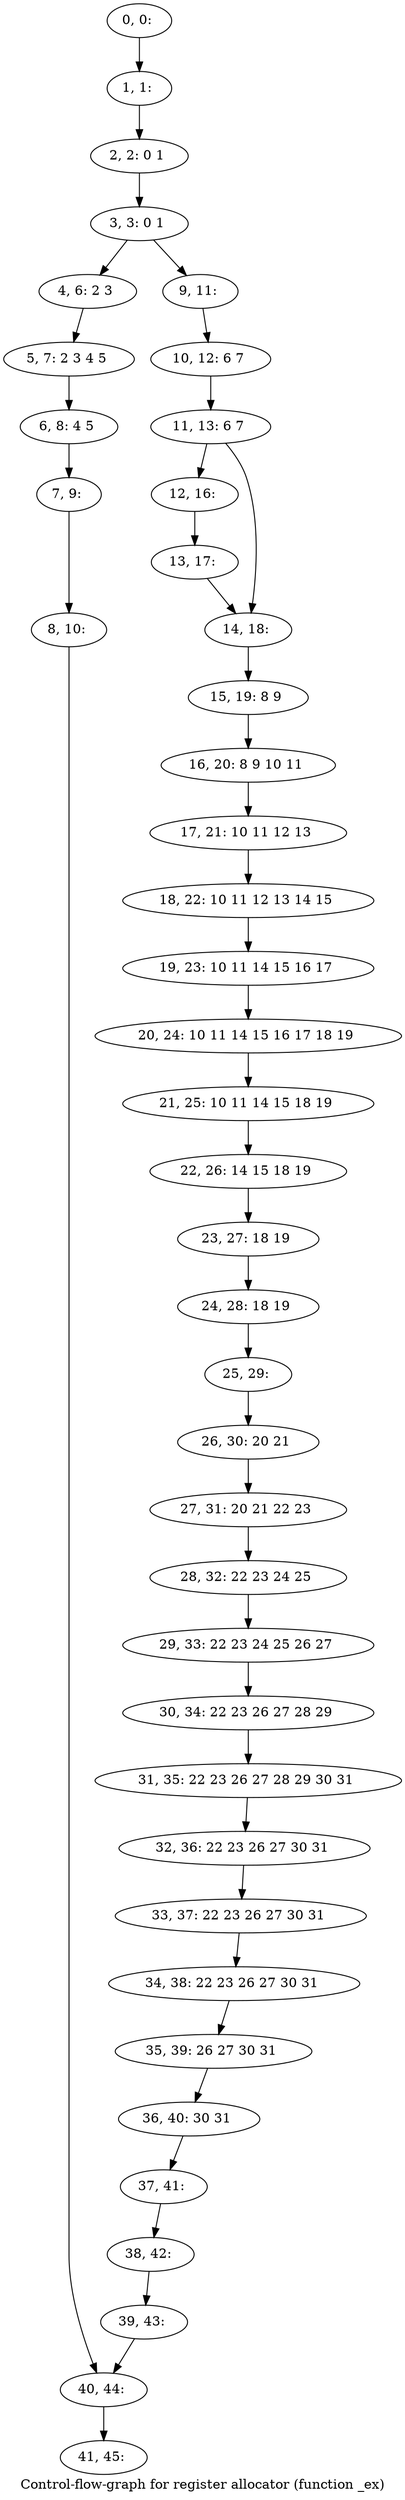 digraph G {
graph [label="Control-flow-graph for register allocator (function _ex)"]
0[label="0, 0: "];
1[label="1, 1: "];
2[label="2, 2: 0 1 "];
3[label="3, 3: 0 1 "];
4[label="4, 6: 2 3 "];
5[label="5, 7: 2 3 4 5 "];
6[label="6, 8: 4 5 "];
7[label="7, 9: "];
8[label="8, 10: "];
9[label="9, 11: "];
10[label="10, 12: 6 7 "];
11[label="11, 13: 6 7 "];
12[label="12, 16: "];
13[label="13, 17: "];
14[label="14, 18: "];
15[label="15, 19: 8 9 "];
16[label="16, 20: 8 9 10 11 "];
17[label="17, 21: 10 11 12 13 "];
18[label="18, 22: 10 11 12 13 14 15 "];
19[label="19, 23: 10 11 14 15 16 17 "];
20[label="20, 24: 10 11 14 15 16 17 18 19 "];
21[label="21, 25: 10 11 14 15 18 19 "];
22[label="22, 26: 14 15 18 19 "];
23[label="23, 27: 18 19 "];
24[label="24, 28: 18 19 "];
25[label="25, 29: "];
26[label="26, 30: 20 21 "];
27[label="27, 31: 20 21 22 23 "];
28[label="28, 32: 22 23 24 25 "];
29[label="29, 33: 22 23 24 25 26 27 "];
30[label="30, 34: 22 23 26 27 28 29 "];
31[label="31, 35: 22 23 26 27 28 29 30 31 "];
32[label="32, 36: 22 23 26 27 30 31 "];
33[label="33, 37: 22 23 26 27 30 31 "];
34[label="34, 38: 22 23 26 27 30 31 "];
35[label="35, 39: 26 27 30 31 "];
36[label="36, 40: 30 31 "];
37[label="37, 41: "];
38[label="38, 42: "];
39[label="39, 43: "];
40[label="40, 44: "];
41[label="41, 45: "];
0->1 ;
1->2 ;
2->3 ;
3->4 ;
3->9 ;
4->5 ;
5->6 ;
6->7 ;
7->8 ;
8->40 ;
9->10 ;
10->11 ;
11->12 ;
11->14 ;
12->13 ;
13->14 ;
14->15 ;
15->16 ;
16->17 ;
17->18 ;
18->19 ;
19->20 ;
20->21 ;
21->22 ;
22->23 ;
23->24 ;
24->25 ;
25->26 ;
26->27 ;
27->28 ;
28->29 ;
29->30 ;
30->31 ;
31->32 ;
32->33 ;
33->34 ;
34->35 ;
35->36 ;
36->37 ;
37->38 ;
38->39 ;
39->40 ;
40->41 ;
}
